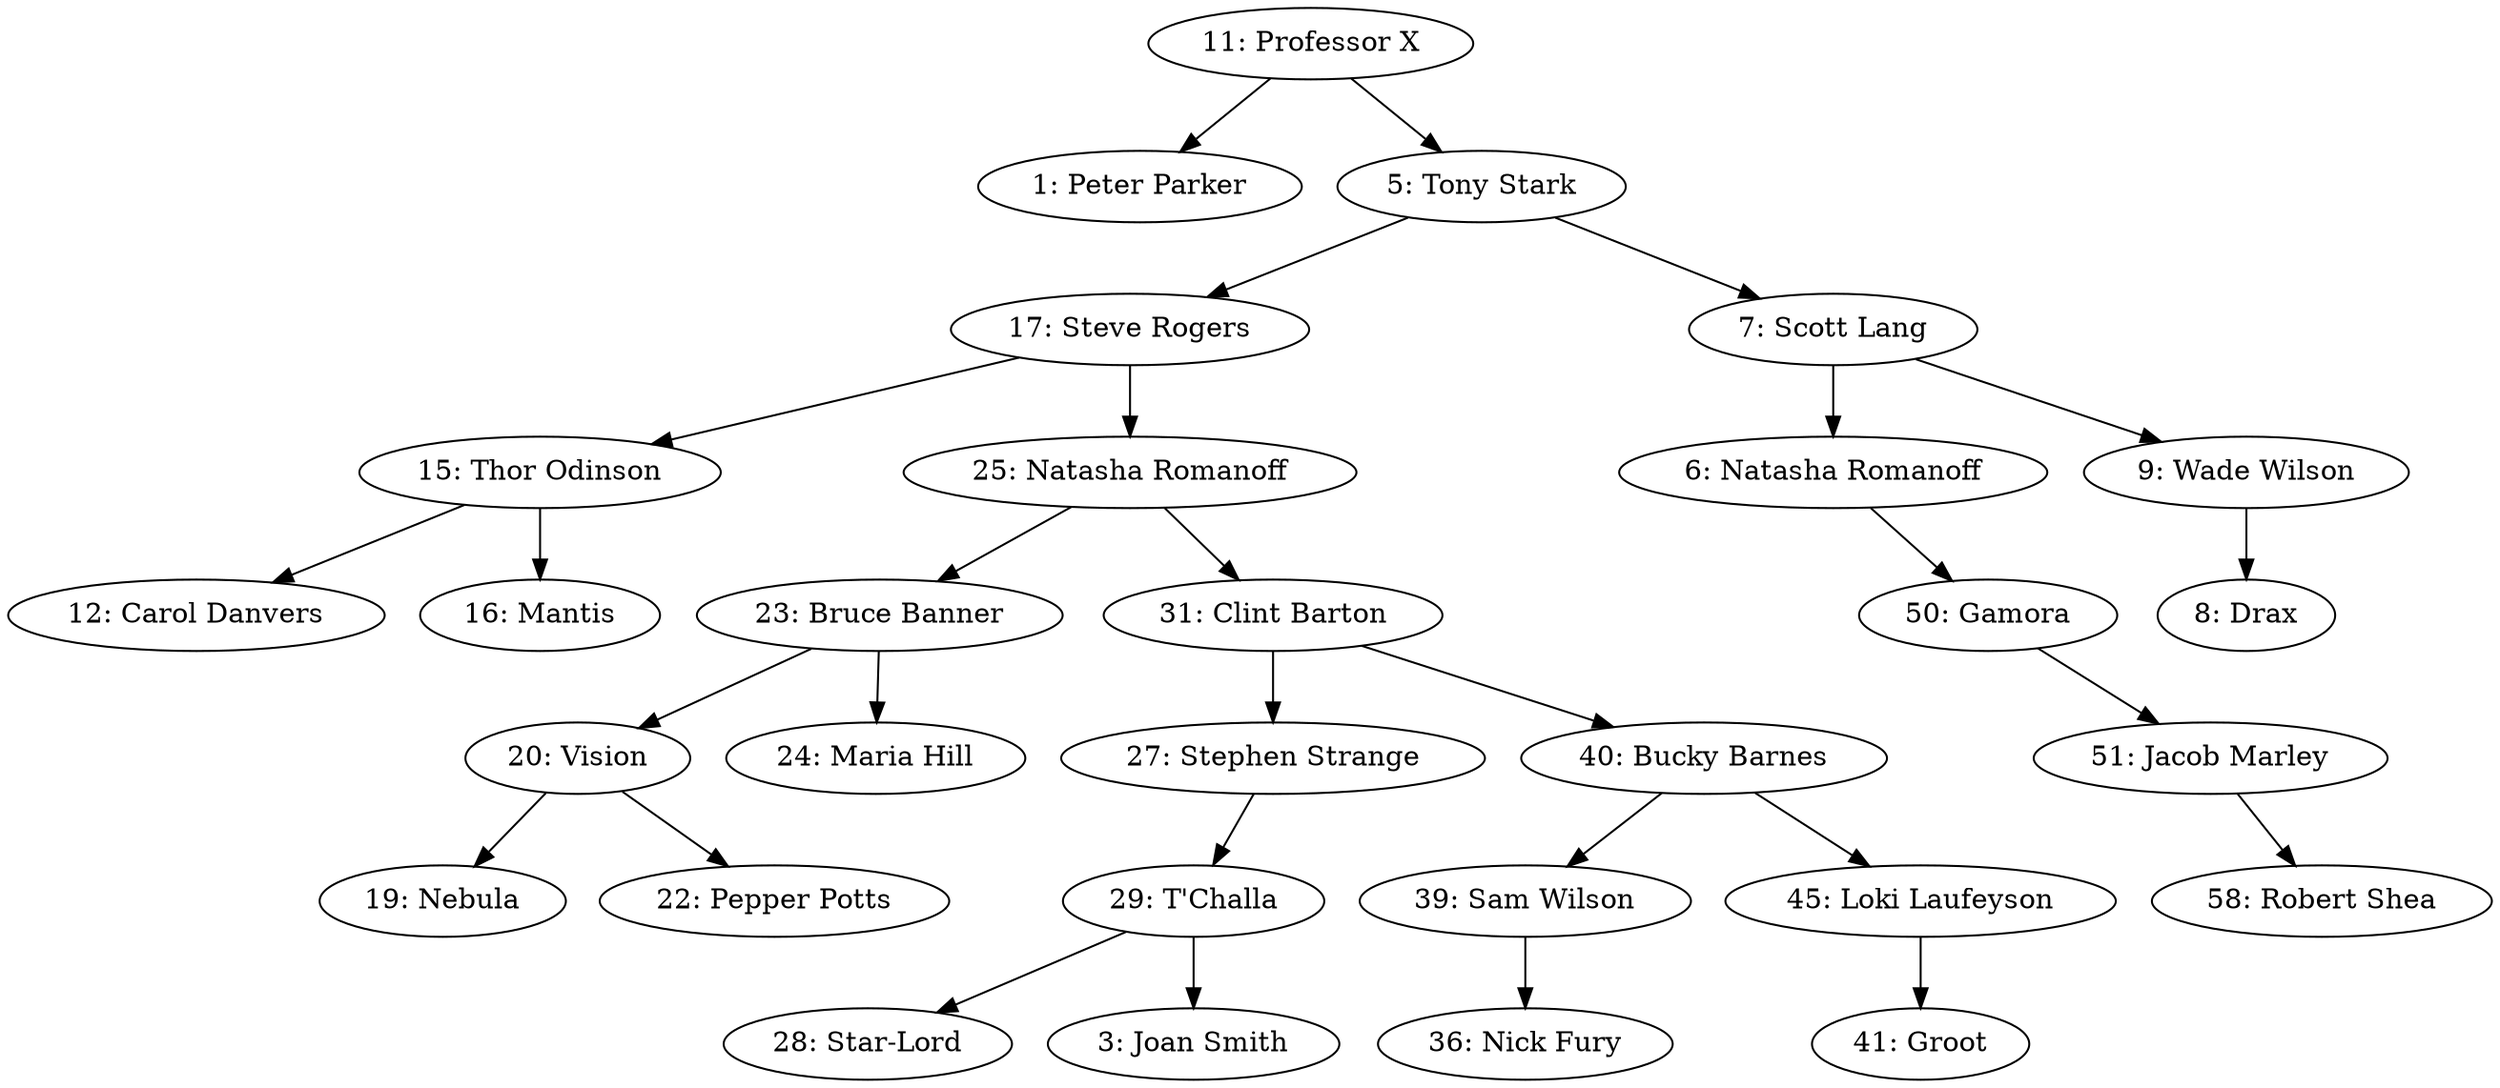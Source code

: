 digraph {
	11 [label="11: Professor X"]
	11 -> 1
	1 [label="1: Peter Parker"]
	11 -> 5
	5 [label="5: Tony Stark"]
	5 -> 17
	17 [label="17: Steve Rogers"]
	17 -> 15
	15 [label="15: Thor Odinson"]
	15 -> 12
	12 [label="12: Carol Danvers"]
	15 -> 16
	16 [label="16: Mantis"]
	17 -> 25
	25 [label="25: Natasha Romanoff"]
	25 -> 23
	23 [label="23: Bruce Banner"]
	23 -> 20
	20 [label="20: Vision"]
	20 -> 19
	19 [label="19: Nebula"]
	20 -> 22
	22 [label="22: Pepper Potts"]
	23 -> 24
	24 [label="24: Maria Hill"]
	25 -> 31
	31 [label="31: Clint Barton"]
	31 -> 27
	27 [label="27: Stephen Strange"]
	27 -> 29
	29 [label="29: T'Challa"]
	29 -> 28
	28 [label="28: Star-Lord"]
	29 -> 3
	3 [label="3: Joan Smith"]
	31 -> 40
	40 [label="40: Bucky Barnes"]
	40 -> 39
	39 [label="39: Sam Wilson"]
	39 -> 36
	36 [label="36: Nick Fury"]
	40 -> 45
	45 [label="45: Loki Laufeyson"]
	45 -> 41
	41 [label="41: Groot"]
	5 -> 7
	7 [label="7: Scott Lang"]
	7 -> 6
	6 [label="6: Natasha Romanoff"]
	6 -> 50
	50 [label="50: Gamora"]
	50 -> 51
	51 [label="51: Jacob Marley"]
	51 -> 58
	58 [label="58: Robert Shea"]
	7 -> 9
	9 [label="9: Wade Wilson"]
	9 -> 8
	8 [label="8: Drax"]
}
